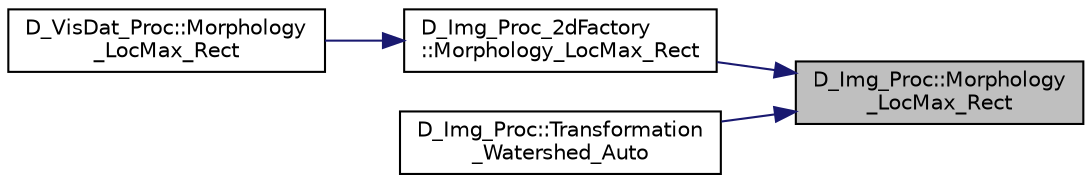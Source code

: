 digraph "D_Img_Proc::Morphology_LocMax_Rect"
{
 // LATEX_PDF_SIZE
  edge [fontname="Helvetica",fontsize="10",labelfontname="Helvetica",labelfontsize="10"];
  node [fontname="Helvetica",fontsize="10",shape=record];
  rankdir="RL";
  Node1 [label="D_Img_Proc::Morphology\l_LocMax_Rect",height=0.2,width=0.4,color="black", fillcolor="grey75", style="filled", fontcolor="black",tooltip=" "];
  Node1 -> Node2 [dir="back",color="midnightblue",fontsize="10",style="solid"];
  Node2 [label="D_Img_Proc_2dFactory\l::Morphology_LocMax_Rect",height=0.2,width=0.4,color="black", fillcolor="white", style="filled",URL="$class_d___img___proc__2d_factory.html#a371a47daad4def576c6ff1141d0f8eb3",tooltip=" "];
  Node2 -> Node3 [dir="back",color="midnightblue",fontsize="10",style="solid"];
  Node3 [label="D_VisDat_Proc::Morphology\l_LocMax_Rect",height=0.2,width=0.4,color="black", fillcolor="white", style="filled",URL="$class_d___vis_dat___proc.html#acbdeedfc46f5d2539f7d9bc50c0233fc",tooltip=" "];
  Node1 -> Node4 [dir="back",color="midnightblue",fontsize="10",style="solid"];
  Node4 [label="D_Img_Proc::Transformation\l_Watershed_Auto",height=0.2,width=0.4,color="black", fillcolor="white", style="filled",URL="$class_d___img___proc.html#aedf4f9e62b489c18ddc50c4d0d87ddb0",tooltip=" "];
}
